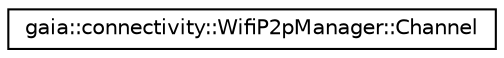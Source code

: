 digraph G
{
  edge [fontname="Helvetica",fontsize="10",labelfontname="Helvetica",labelfontsize="10"];
  node [fontname="Helvetica",fontsize="10",shape=record];
  rankdir=LR;
  Node1 [label="gaia::connectivity::WifiP2pManager::Channel",height=0.2,width=0.4,color="black", fillcolor="white", style="filled",URL="$db/da6/classgaia_1_1connectivity_1_1_wifi_p2p_manager_1_1_channel.html"];
}
